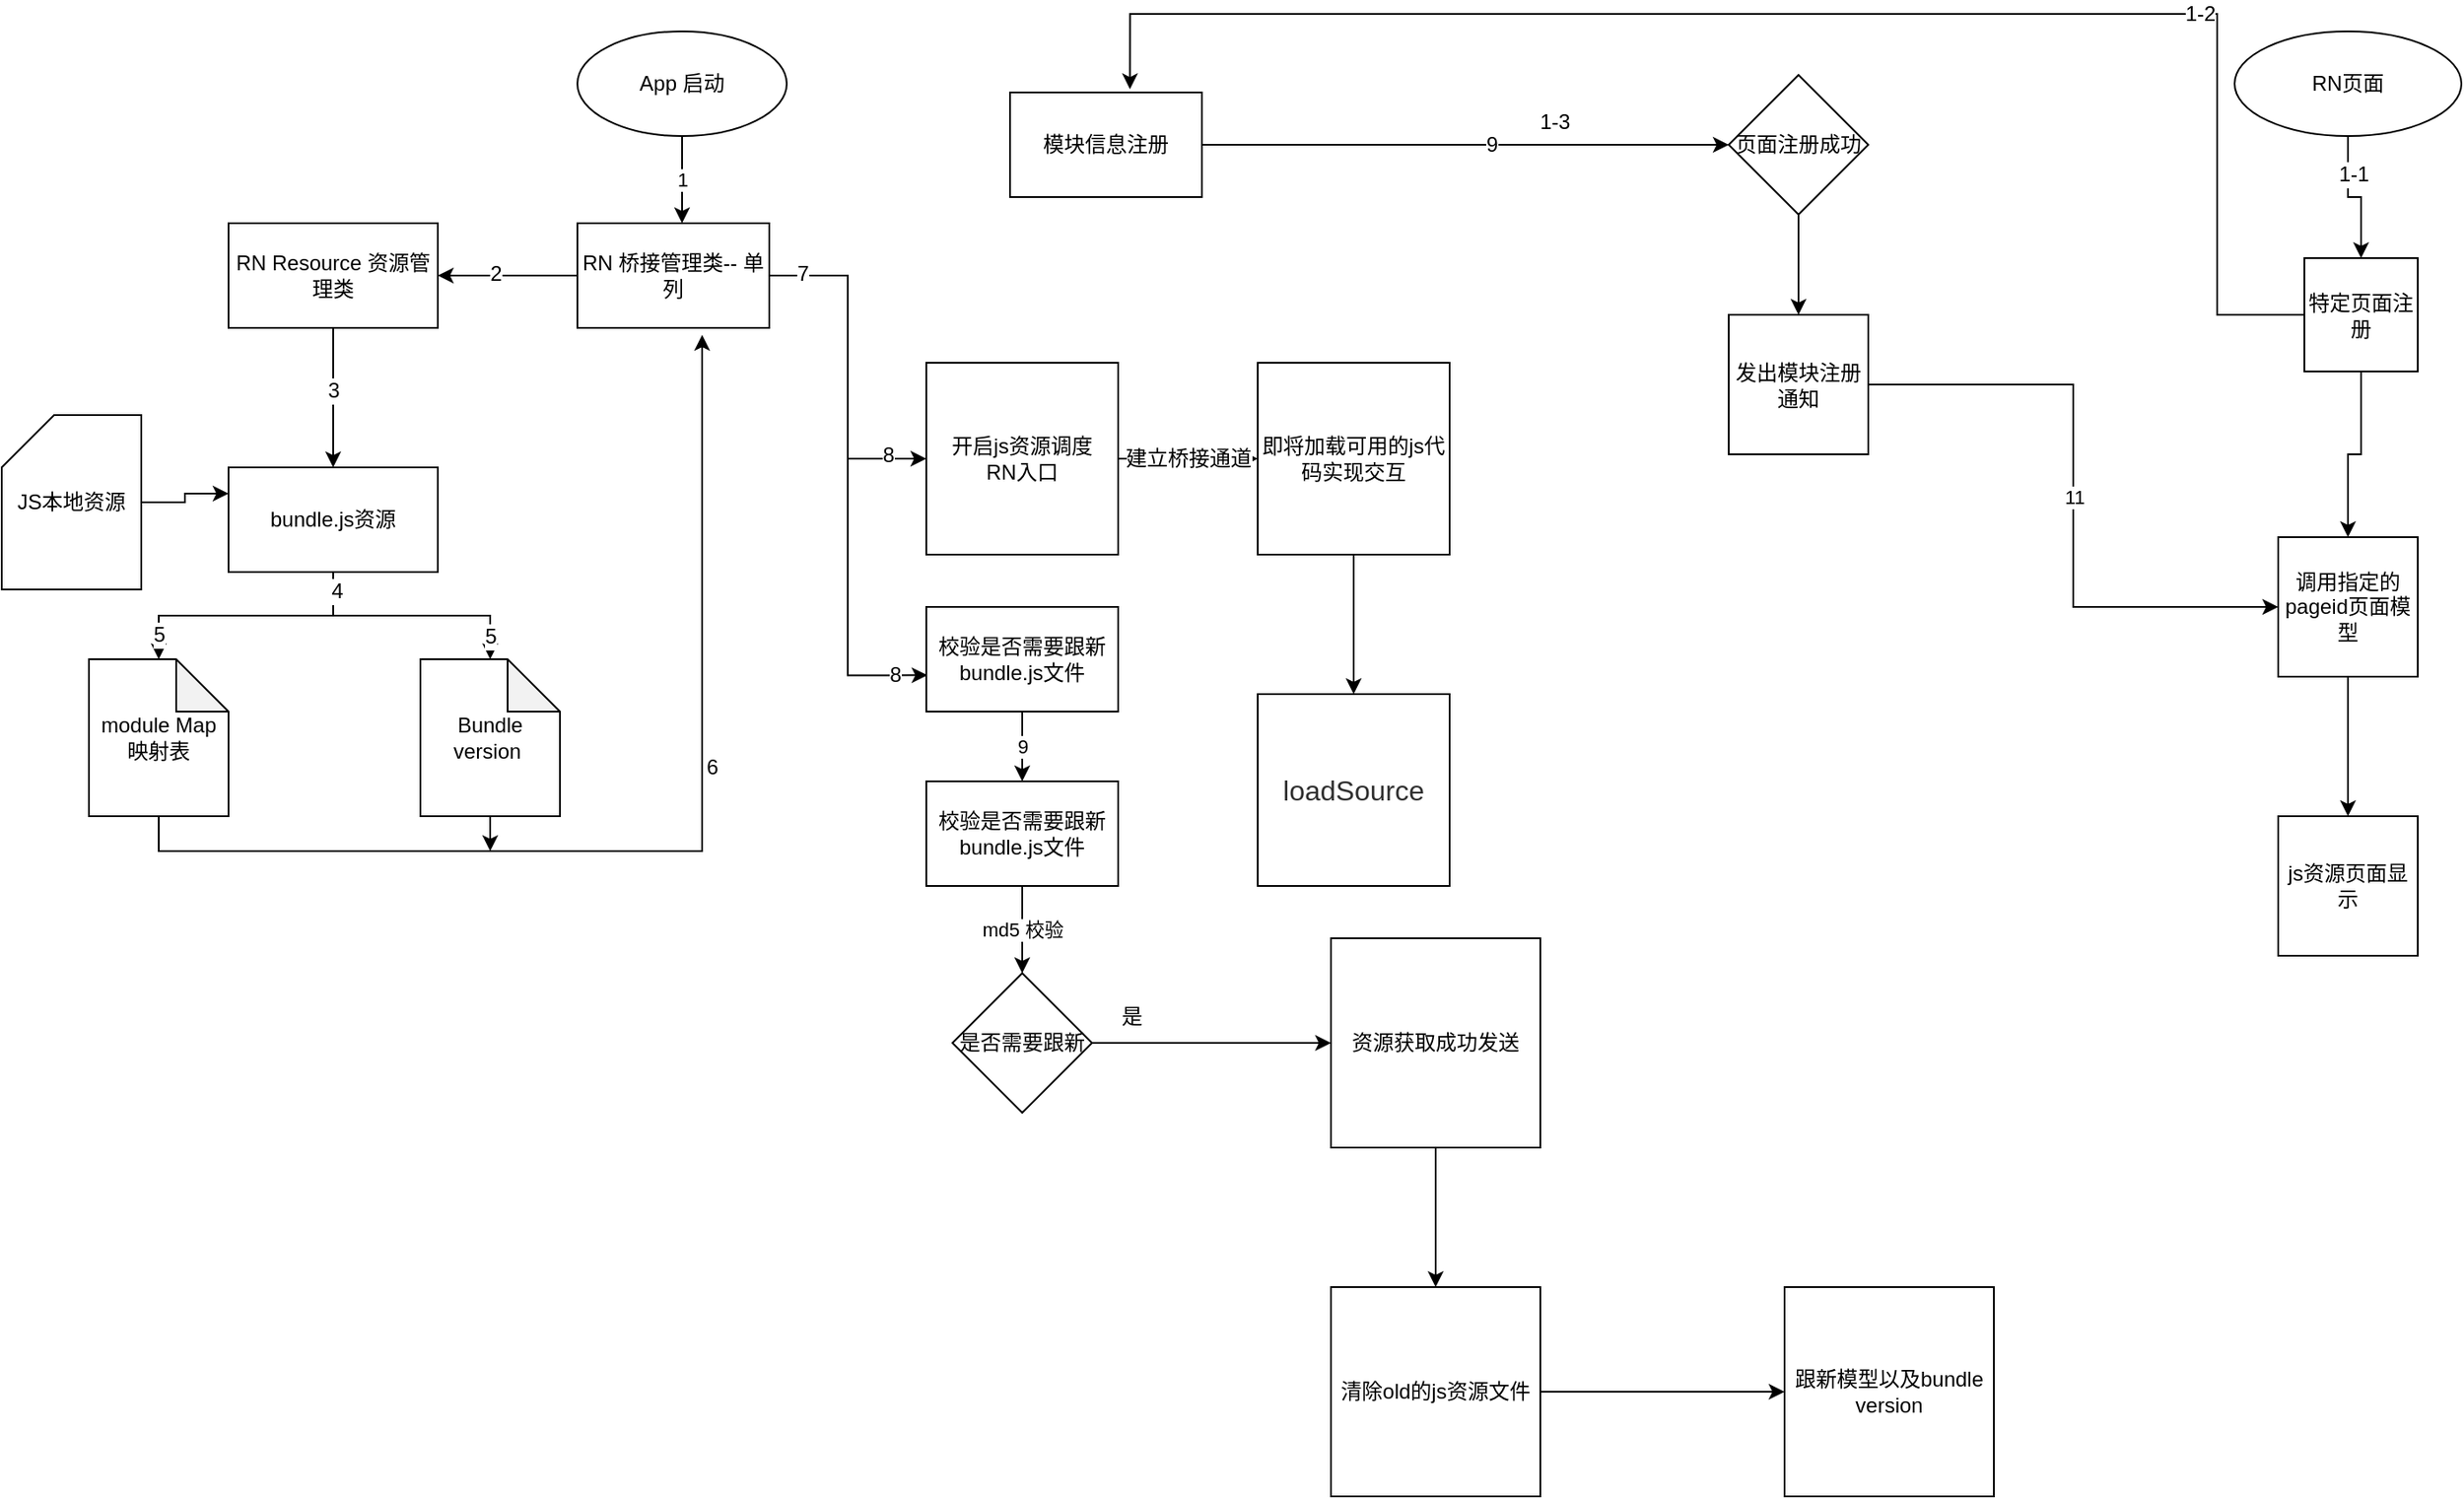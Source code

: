 <mxfile version="10.9.8" type="github"><diagram id="lcDRuViSHg4M51SMBiOQ" name="LBC"><mxGraphModel dx="1433" dy="720" grid="1" gridSize="10" guides="1" tooltips="1" connect="1" arrows="1" fold="1" page="1" pageScale="1" pageWidth="1654" pageHeight="2336" math="0" shadow="0"><root><mxCell id="0"/><mxCell id="1" parent="0"/><mxCell id="h3_lNCgRAscsQOG7OPzz-2" value="App 启动" style="ellipse;whiteSpace=wrap;html=1;" parent="1" vertex="1"><mxGeometry x="340" y="30" width="120" height="60" as="geometry"/></mxCell><mxCell id="h3_lNCgRAscsQOG7OPzz-3" value="1" style="endArrow=classic;html=1;exitX=0.5;exitY=1;exitDx=0;exitDy=0;" parent="1" source="h3_lNCgRAscsQOG7OPzz-2" edge="1"><mxGeometry width="50" height="50" relative="1" as="geometry"><mxPoint x="390" y="140" as="sourcePoint"/><mxPoint x="400" y="140" as="targetPoint"/></mxGeometry></mxCell><mxCell id="h3_lNCgRAscsQOG7OPzz-9" value="" style="edgeStyle=orthogonalEdgeStyle;rounded=0;orthogonalLoop=1;jettySize=auto;html=1;" parent="1" source="h3_lNCgRAscsQOG7OPzz-4" target="h3_lNCgRAscsQOG7OPzz-8" edge="1"><mxGeometry relative="1" as="geometry"/></mxCell><mxCell id="9vFKAwwt7olsrLu5BPBW-32" value="2" style="text;html=1;resizable=0;points=[];align=center;verticalAlign=middle;labelBackgroundColor=#ffffff;" parent="h3_lNCgRAscsQOG7OPzz-9" vertex="1" connectable="0"><mxGeometry x="0.184" y="-1" relative="1" as="geometry"><mxPoint as="offset"/></mxGeometry></mxCell><mxCell id="9vFKAwwt7olsrLu5BPBW-13" style="edgeStyle=orthogonalEdgeStyle;rounded=0;orthogonalLoop=1;jettySize=auto;html=1;entryX=0.006;entryY=0.653;entryDx=0;entryDy=0;entryPerimeter=0;" parent="1" source="h3_lNCgRAscsQOG7OPzz-4" target="9vFKAwwt7olsrLu5BPBW-3" edge="1"><mxGeometry relative="1" as="geometry"/></mxCell><mxCell id="9vFKAwwt7olsrLu5BPBW-41" value="8" style="text;html=1;resizable=0;points=[];align=center;verticalAlign=middle;labelBackgroundColor=#ffffff;" parent="9vFKAwwt7olsrLu5BPBW-13" vertex="1" connectable="0"><mxGeometry x="0.882" relative="1" as="geometry"><mxPoint as="offset"/></mxGeometry></mxCell><mxCell id="9vFKAwwt7olsrLu5BPBW-15" style="edgeStyle=orthogonalEdgeStyle;rounded=0;orthogonalLoop=1;jettySize=auto;html=1;entryX=0;entryY=0.5;entryDx=0;entryDy=0;" parent="1" source="h3_lNCgRAscsQOG7OPzz-4" target="9vFKAwwt7olsrLu5BPBW-14" edge="1"><mxGeometry relative="1" as="geometry"/></mxCell><mxCell id="9vFKAwwt7olsrLu5BPBW-38" value="7" style="text;html=1;resizable=0;points=[];align=center;verticalAlign=middle;labelBackgroundColor=#ffffff;" parent="9vFKAwwt7olsrLu5BPBW-15" vertex="1" connectable="0"><mxGeometry x="-0.808" y="1" relative="1" as="geometry"><mxPoint as="offset"/></mxGeometry></mxCell><mxCell id="9vFKAwwt7olsrLu5BPBW-40" value="8" style="text;html=1;resizable=0;points=[];align=center;verticalAlign=middle;labelBackgroundColor=#ffffff;" parent="9vFKAwwt7olsrLu5BPBW-15" vertex="1" connectable="0"><mxGeometry x="0.775" y="2" relative="1" as="geometry"><mxPoint as="offset"/></mxGeometry></mxCell><mxCell id="h3_lNCgRAscsQOG7OPzz-4" value="RN 桥接管理类-- 单列" style="rounded=0;whiteSpace=wrap;html=1;" parent="1" vertex="1"><mxGeometry x="340" y="140" width="110" height="60" as="geometry"/></mxCell><mxCell id="9vFKAwwt7olsrLu5BPBW-7" style="edgeStyle=orthogonalEdgeStyle;rounded=0;orthogonalLoop=1;jettySize=auto;html=1;exitX=1;exitY=0.5;exitDx=0;exitDy=0;entryX=0;entryY=0.5;entryDx=0;entryDy=0;" parent="1" source="h3_lNCgRAscsQOG7OPzz-20" target="9vFKAwwt7olsrLu5BPBW-6" edge="1"><mxGeometry relative="1" as="geometry"/></mxCell><mxCell id="9vFKAwwt7olsrLu5BPBW-42" value="9" style="text;html=1;resizable=0;points=[];align=center;verticalAlign=middle;labelBackgroundColor=#ffffff;" parent="9vFKAwwt7olsrLu5BPBW-7" vertex="1" connectable="0"><mxGeometry x="0.1" relative="1" as="geometry"><mxPoint as="offset"/></mxGeometry></mxCell><mxCell id="9vFKAwwt7olsrLu5BPBW-61" value="1-3" style="text;html=1;resizable=0;points=[];align=center;verticalAlign=middle;labelBackgroundColor=#ffffff;" parent="9vFKAwwt7olsrLu5BPBW-7" vertex="1" connectable="0"><mxGeometry x="0.339" y="13" relative="1" as="geometry"><mxPoint as="offset"/></mxGeometry></mxCell><mxCell id="h3_lNCgRAscsQOG7OPzz-20" value="模块信息注册" style="rounded=0;whiteSpace=wrap;html=1;" parent="1" vertex="1"><mxGeometry x="588" y="65" width="110" height="60" as="geometry"/></mxCell><mxCell id="h3_lNCgRAscsQOG7OPzz-11" value="" style="edgeStyle=orthogonalEdgeStyle;rounded=0;orthogonalLoop=1;jettySize=auto;html=1;" parent="1" source="h3_lNCgRAscsQOG7OPzz-8" target="h3_lNCgRAscsQOG7OPzz-10" edge="1"><mxGeometry relative="1" as="geometry"/></mxCell><mxCell id="9vFKAwwt7olsrLu5BPBW-33" value="3" style="text;html=1;resizable=0;points=[];align=center;verticalAlign=middle;labelBackgroundColor=#ffffff;" parent="h3_lNCgRAscsQOG7OPzz-11" vertex="1" connectable="0"><mxGeometry x="-0.116" relative="1" as="geometry"><mxPoint as="offset"/></mxGeometry></mxCell><mxCell id="h3_lNCgRAscsQOG7OPzz-8" value="RN Resource 资源管理类" style="rounded=0;whiteSpace=wrap;html=1;" parent="1" vertex="1"><mxGeometry x="140" y="140" width="120" height="60" as="geometry"/></mxCell><mxCell id="h3_lNCgRAscsQOG7OPzz-13" style="edgeStyle=orthogonalEdgeStyle;rounded=0;orthogonalLoop=1;jettySize=auto;html=1;exitX=0.5;exitY=1;exitDx=0;exitDy=0;" parent="1" source="h3_lNCgRAscsQOG7OPzz-10" target="h3_lNCgRAscsQOG7OPzz-12" edge="1"><mxGeometry relative="1" as="geometry"/></mxCell><mxCell id="9vFKAwwt7olsrLu5BPBW-35" value="5" style="text;html=1;resizable=0;points=[];align=center;verticalAlign=middle;labelBackgroundColor=#ffffff;" parent="h3_lNCgRAscsQOG7OPzz-13" vertex="1" connectable="0"><mxGeometry x="0.805" relative="1" as="geometry"><mxPoint as="offset"/></mxGeometry></mxCell><mxCell id="h3_lNCgRAscsQOG7OPzz-15" style="edgeStyle=orthogonalEdgeStyle;rounded=0;orthogonalLoop=1;jettySize=auto;html=1;exitX=0.5;exitY=1;exitDx=0;exitDy=0;" parent="1" source="h3_lNCgRAscsQOG7OPzz-10" target="h3_lNCgRAscsQOG7OPzz-14" edge="1"><mxGeometry relative="1" as="geometry"/></mxCell><mxCell id="9vFKAwwt7olsrLu5BPBW-34" value="4" style="text;html=1;resizable=0;points=[];align=center;verticalAlign=middle;labelBackgroundColor=#ffffff;" parent="h3_lNCgRAscsQOG7OPzz-15" vertex="1" connectable="0"><mxGeometry x="-0.849" y="2" relative="1" as="geometry"><mxPoint as="offset"/></mxGeometry></mxCell><mxCell id="9vFKAwwt7olsrLu5BPBW-36" value="5" style="text;html=1;resizable=0;points=[];align=center;verticalAlign=middle;labelBackgroundColor=#ffffff;" parent="h3_lNCgRAscsQOG7OPzz-15" vertex="1" connectable="0"><mxGeometry x="0.808" relative="1" as="geometry"><mxPoint as="offset"/></mxGeometry></mxCell><mxCell id="h3_lNCgRAscsQOG7OPzz-10" value="bundle.js资源" style="rounded=0;whiteSpace=wrap;html=1;" parent="1" vertex="1"><mxGeometry x="140" y="280" width="120" height="60" as="geometry"/></mxCell><mxCell id="h3_lNCgRAscsQOG7OPzz-16" style="edgeStyle=orthogonalEdgeStyle;rounded=0;orthogonalLoop=1;jettySize=auto;html=1;entryX=0.65;entryY=1.067;entryDx=0;entryDy=0;entryPerimeter=0;exitX=0.5;exitY=1;exitDx=0;exitDy=0;exitPerimeter=0;" parent="1" source="h3_lNCgRAscsQOG7OPzz-12" target="h3_lNCgRAscsQOG7OPzz-4" edge="1"><mxGeometry relative="1" as="geometry"/></mxCell><mxCell id="9vFKAwwt7olsrLu5BPBW-37" value="6" style="text;html=1;resizable=0;points=[];align=center;verticalAlign=middle;labelBackgroundColor=#ffffff;" parent="h3_lNCgRAscsQOG7OPzz-16" vertex="1" connectable="0"><mxGeometry x="0.21" y="-5" relative="1" as="geometry"><mxPoint as="offset"/></mxGeometry></mxCell><mxCell id="h3_lNCgRAscsQOG7OPzz-12" value="module Map 映射表" style="shape=note;whiteSpace=wrap;html=1;backgroundOutline=1;darkOpacity=0.05;" parent="1" vertex="1"><mxGeometry x="60" y="390" width="80" height="90" as="geometry"/></mxCell><mxCell id="h3_lNCgRAscsQOG7OPzz-17" style="edgeStyle=orthogonalEdgeStyle;rounded=0;orthogonalLoop=1;jettySize=auto;html=1;exitX=0.5;exitY=1;exitDx=0;exitDy=0;exitPerimeter=0;" parent="1" source="h3_lNCgRAscsQOG7OPzz-14" edge="1"><mxGeometry relative="1" as="geometry"><mxPoint x="290" y="500" as="targetPoint"/></mxGeometry></mxCell><mxCell id="h3_lNCgRAscsQOG7OPzz-14" value="Bundle version&amp;nbsp;" style="shape=note;whiteSpace=wrap;html=1;backgroundOutline=1;darkOpacity=0.05;" parent="1" vertex="1"><mxGeometry x="250" y="390" width="80" height="90" as="geometry"/></mxCell><mxCell id="9vFKAwwt7olsrLu5BPBW-5" value="9" style="edgeStyle=orthogonalEdgeStyle;rounded=0;orthogonalLoop=1;jettySize=auto;html=1;" parent="1" source="9vFKAwwt7olsrLu5BPBW-3" target="9vFKAwwt7olsrLu5BPBW-4" edge="1"><mxGeometry relative="1" as="geometry"/></mxCell><mxCell id="9vFKAwwt7olsrLu5BPBW-3" value="校验是否需要跟新bundle.js文件" style="rounded=0;whiteSpace=wrap;html=1;" parent="1" vertex="1"><mxGeometry x="540" y="360" width="110" height="60" as="geometry"/></mxCell><mxCell id="9vFKAwwt7olsrLu5BPBW-20" value="md5 校验" style="edgeStyle=orthogonalEdgeStyle;rounded=0;orthogonalLoop=1;jettySize=auto;html=1;" parent="1" source="9vFKAwwt7olsrLu5BPBW-4" target="9vFKAwwt7olsrLu5BPBW-19" edge="1"><mxGeometry relative="1" as="geometry"/></mxCell><mxCell id="9vFKAwwt7olsrLu5BPBW-4" value="校验是否需要跟新bundle.js文件" style="rounded=0;whiteSpace=wrap;html=1;" parent="1" vertex="1"><mxGeometry x="540" y="460" width="110" height="60" as="geometry"/></mxCell><mxCell id="9vFKAwwt7olsrLu5BPBW-62" value="" style="edgeStyle=orthogonalEdgeStyle;rounded=0;orthogonalLoop=1;jettySize=auto;html=1;" parent="1" source="9vFKAwwt7olsrLu5BPBW-6" target="9vFKAwwt7olsrLu5BPBW-10" edge="1"><mxGeometry relative="1" as="geometry"/></mxCell><mxCell id="9vFKAwwt7olsrLu5BPBW-6" value="页面注册成功" style="rhombus;whiteSpace=wrap;html=1;" parent="1" vertex="1"><mxGeometry x="1000" y="55" width="80" height="80" as="geometry"/></mxCell><mxCell id="9vFKAwwt7olsrLu5BPBW-53" value="11" style="edgeStyle=orthogonalEdgeStyle;rounded=0;orthogonalLoop=1;jettySize=auto;html=1;entryX=0;entryY=0.5;entryDx=0;entryDy=0;" parent="1" source="9vFKAwwt7olsrLu5BPBW-10" target="9vFKAwwt7olsrLu5BPBW-49" edge="1"><mxGeometry relative="1" as="geometry"/></mxCell><mxCell id="9vFKAwwt7olsrLu5BPBW-10" value="发出模块注册通知" style="whiteSpace=wrap;html=1;aspect=fixed;" parent="1" vertex="1"><mxGeometry x="1000" y="192.5" width="80" height="80" as="geometry"/></mxCell><mxCell id="9vFKAwwt7olsrLu5BPBW-55" value="&lt;span style=&quot;font-size: 12px&quot;&gt;建立桥接通道&lt;/span&gt;" style="edgeStyle=orthogonalEdgeStyle;rounded=0;orthogonalLoop=1;jettySize=auto;html=1;" parent="1" source="9vFKAwwt7olsrLu5BPBW-14" target="9vFKAwwt7olsrLu5BPBW-54" edge="1"><mxGeometry relative="1" as="geometry"/></mxCell><mxCell id="9vFKAwwt7olsrLu5BPBW-14" value="开启js资源调度&lt;br&gt;RN入口&lt;br&gt;" style="rounded=0;whiteSpace=wrap;html=1;" parent="1" vertex="1"><mxGeometry x="540" y="220" width="110" height="110" as="geometry"/></mxCell><mxCell id="9vFKAwwt7olsrLu5BPBW-57" value="" style="edgeStyle=orthogonalEdgeStyle;rounded=0;orthogonalLoop=1;jettySize=auto;html=1;" parent="1" source="9vFKAwwt7olsrLu5BPBW-54" target="9vFKAwwt7olsrLu5BPBW-56" edge="1"><mxGeometry relative="1" as="geometry"/></mxCell><mxCell id="9vFKAwwt7olsrLu5BPBW-54" value="即将加载可用的js代码实现交互" style="rounded=0;whiteSpace=wrap;html=1;" parent="1" vertex="1"><mxGeometry x="730" y="220" width="110" height="110" as="geometry"/></mxCell><mxCell id="9vFKAwwt7olsrLu5BPBW-56" value="&lt;span style=&quot;color: rgb(47 , 47 , 47) ; font-family: , &amp;#34;sf ui text&amp;#34; , &amp;#34;arial&amp;#34; , &amp;#34;pingfang sc&amp;#34; , &amp;#34;hiragino sans gb&amp;#34; , &amp;#34;microsoft yahei&amp;#34; , &amp;#34;wenquanyi micro hei&amp;#34; , sans-serif ; font-size: 16px ; background-color: rgb(255 , 255 , 255)&quot;&gt;loadSource&lt;/span&gt;" style="rounded=0;whiteSpace=wrap;html=1;" parent="1" vertex="1"><mxGeometry x="730" y="410" width="110" height="110" as="geometry"/></mxCell><mxCell id="9vFKAwwt7olsrLu5BPBW-22" value="" style="edgeStyle=orthogonalEdgeStyle;rounded=0;orthogonalLoop=1;jettySize=auto;html=1;entryX=0;entryY=0.5;entryDx=0;entryDy=0;" parent="1" source="9vFKAwwt7olsrLu5BPBW-19" target="9vFKAwwt7olsrLu5BPBW-23" edge="1"><mxGeometry relative="1" as="geometry"><mxPoint x="715" y="590" as="targetPoint"/></mxGeometry></mxCell><mxCell id="9vFKAwwt7olsrLu5BPBW-19" value="是否需要跟新" style="rhombus;whiteSpace=wrap;html=1;" parent="1" vertex="1"><mxGeometry x="555" y="570" width="80" height="80" as="geometry"/></mxCell><mxCell id="9vFKAwwt7olsrLu5BPBW-26" value="" style="edgeStyle=orthogonalEdgeStyle;rounded=0;orthogonalLoop=1;jettySize=auto;html=1;" parent="1" source="9vFKAwwt7olsrLu5BPBW-23" target="9vFKAwwt7olsrLu5BPBW-25" edge="1"><mxGeometry relative="1" as="geometry"/></mxCell><mxCell id="9vFKAwwt7olsrLu5BPBW-23" value="资源获取成功发送" style="whiteSpace=wrap;html=1;aspect=fixed;" parent="1" vertex="1"><mxGeometry x="772" y="550" width="120" height="120" as="geometry"/></mxCell><mxCell id="9vFKAwwt7olsrLu5BPBW-28" value="" style="edgeStyle=orthogonalEdgeStyle;rounded=0;orthogonalLoop=1;jettySize=auto;html=1;" parent="1" source="9vFKAwwt7olsrLu5BPBW-25" target="9vFKAwwt7olsrLu5BPBW-27" edge="1"><mxGeometry relative="1" as="geometry"/></mxCell><mxCell id="9vFKAwwt7olsrLu5BPBW-25" value="清除old的js资源文件" style="whiteSpace=wrap;html=1;aspect=fixed;" parent="1" vertex="1"><mxGeometry x="772" y="750" width="120" height="120" as="geometry"/></mxCell><mxCell id="9vFKAwwt7olsrLu5BPBW-27" value="跟新模型以及bundle version" style="whiteSpace=wrap;html=1;aspect=fixed;" parent="1" vertex="1"><mxGeometry x="1032" y="750" width="120" height="120" as="geometry"/></mxCell><mxCell id="9vFKAwwt7olsrLu5BPBW-24" value="是" style="text;html=1;resizable=0;points=[];autosize=1;align=left;verticalAlign=top;spacingTop=-4;" parent="1" vertex="1"><mxGeometry x="650" y="585" width="30" height="20" as="geometry"/></mxCell><mxCell id="9vFKAwwt7olsrLu5BPBW-48" value="" style="edgeStyle=orthogonalEdgeStyle;rounded=0;orthogonalLoop=1;jettySize=auto;html=1;" parent="1" source="9vFKAwwt7olsrLu5BPBW-46" target="9vFKAwwt7olsrLu5BPBW-47" edge="1"><mxGeometry relative="1" as="geometry"/></mxCell><mxCell id="9vFKAwwt7olsrLu5BPBW-59" value="1-1" style="text;html=1;resizable=0;points=[];align=center;verticalAlign=middle;labelBackgroundColor=#ffffff;" parent="9vFKAwwt7olsrLu5BPBW-48" vertex="1" connectable="0"><mxGeometry x="-0.43" y="3" relative="1" as="geometry"><mxPoint as="offset"/></mxGeometry></mxCell><mxCell id="9vFKAwwt7olsrLu5BPBW-46" value="RN页面" style="ellipse;whiteSpace=wrap;html=1;" parent="1" vertex="1"><mxGeometry x="1290" y="30" width="130" height="60" as="geometry"/></mxCell><mxCell id="9vFKAwwt7olsrLu5BPBW-50" value="" style="edgeStyle=orthogonalEdgeStyle;rounded=0;orthogonalLoop=1;jettySize=auto;html=1;" parent="1" source="9vFKAwwt7olsrLu5BPBW-47" target="9vFKAwwt7olsrLu5BPBW-49" edge="1"><mxGeometry relative="1" as="geometry"/></mxCell><mxCell id="9vFKAwwt7olsrLu5BPBW-58" style="edgeStyle=orthogonalEdgeStyle;rounded=0;orthogonalLoop=1;jettySize=auto;html=1;entryX=0.625;entryY=-0.031;entryDx=0;entryDy=0;entryPerimeter=0;" parent="1" source="9vFKAwwt7olsrLu5BPBW-47" target="h3_lNCgRAscsQOG7OPzz-20" edge="1"><mxGeometry relative="1" as="geometry"><Array as="points"><mxPoint x="1280" y="192"/><mxPoint x="1280" y="20"/><mxPoint x="657" y="20"/></Array></mxGeometry></mxCell><mxCell id="9vFKAwwt7olsrLu5BPBW-60" value="1-2" style="text;html=1;resizable=0;points=[];align=center;verticalAlign=middle;labelBackgroundColor=#ffffff;" parent="9vFKAwwt7olsrLu5BPBW-58" vertex="1" connectable="0"><mxGeometry x="-0.476" relative="1" as="geometry"><mxPoint as="offset"/></mxGeometry></mxCell><mxCell id="9vFKAwwt7olsrLu5BPBW-47" value="特定页面注册" style="whiteSpace=wrap;html=1;aspect=fixed;" parent="1" vertex="1"><mxGeometry x="1330" y="160" width="65" height="65" as="geometry"/></mxCell><mxCell id="9vFKAwwt7olsrLu5BPBW-52" value="" style="edgeStyle=orthogonalEdgeStyle;rounded=0;orthogonalLoop=1;jettySize=auto;html=1;" parent="1" source="9vFKAwwt7olsrLu5BPBW-49" target="9vFKAwwt7olsrLu5BPBW-51" edge="1"><mxGeometry relative="1" as="geometry"/></mxCell><mxCell id="9vFKAwwt7olsrLu5BPBW-49" value="调用指定的pageid页面模型" style="whiteSpace=wrap;html=1;aspect=fixed;" parent="1" vertex="1"><mxGeometry x="1315" y="320" width="80" height="80" as="geometry"/></mxCell><mxCell id="9vFKAwwt7olsrLu5BPBW-51" value="js资源页面显示" style="whiteSpace=wrap;html=1;aspect=fixed;" parent="1" vertex="1"><mxGeometry x="1315" y="480" width="80" height="80" as="geometry"/></mxCell><mxCell id="d5yHt6khxoZ40e2SJbWr-2" style="edgeStyle=orthogonalEdgeStyle;rounded=0;orthogonalLoop=1;jettySize=auto;html=1;entryX=0;entryY=0.25;entryDx=0;entryDy=0;" edge="1" parent="1" source="d5yHt6khxoZ40e2SJbWr-1" target="h3_lNCgRAscsQOG7OPzz-10"><mxGeometry relative="1" as="geometry"/></mxCell><mxCell id="d5yHt6khxoZ40e2SJbWr-1" value="JS本地资源" style="shape=card;whiteSpace=wrap;html=1;" vertex="1" parent="1"><mxGeometry x="10" y="250" width="80" height="100" as="geometry"/></mxCell></root></mxGraphModel></diagram></mxfile>